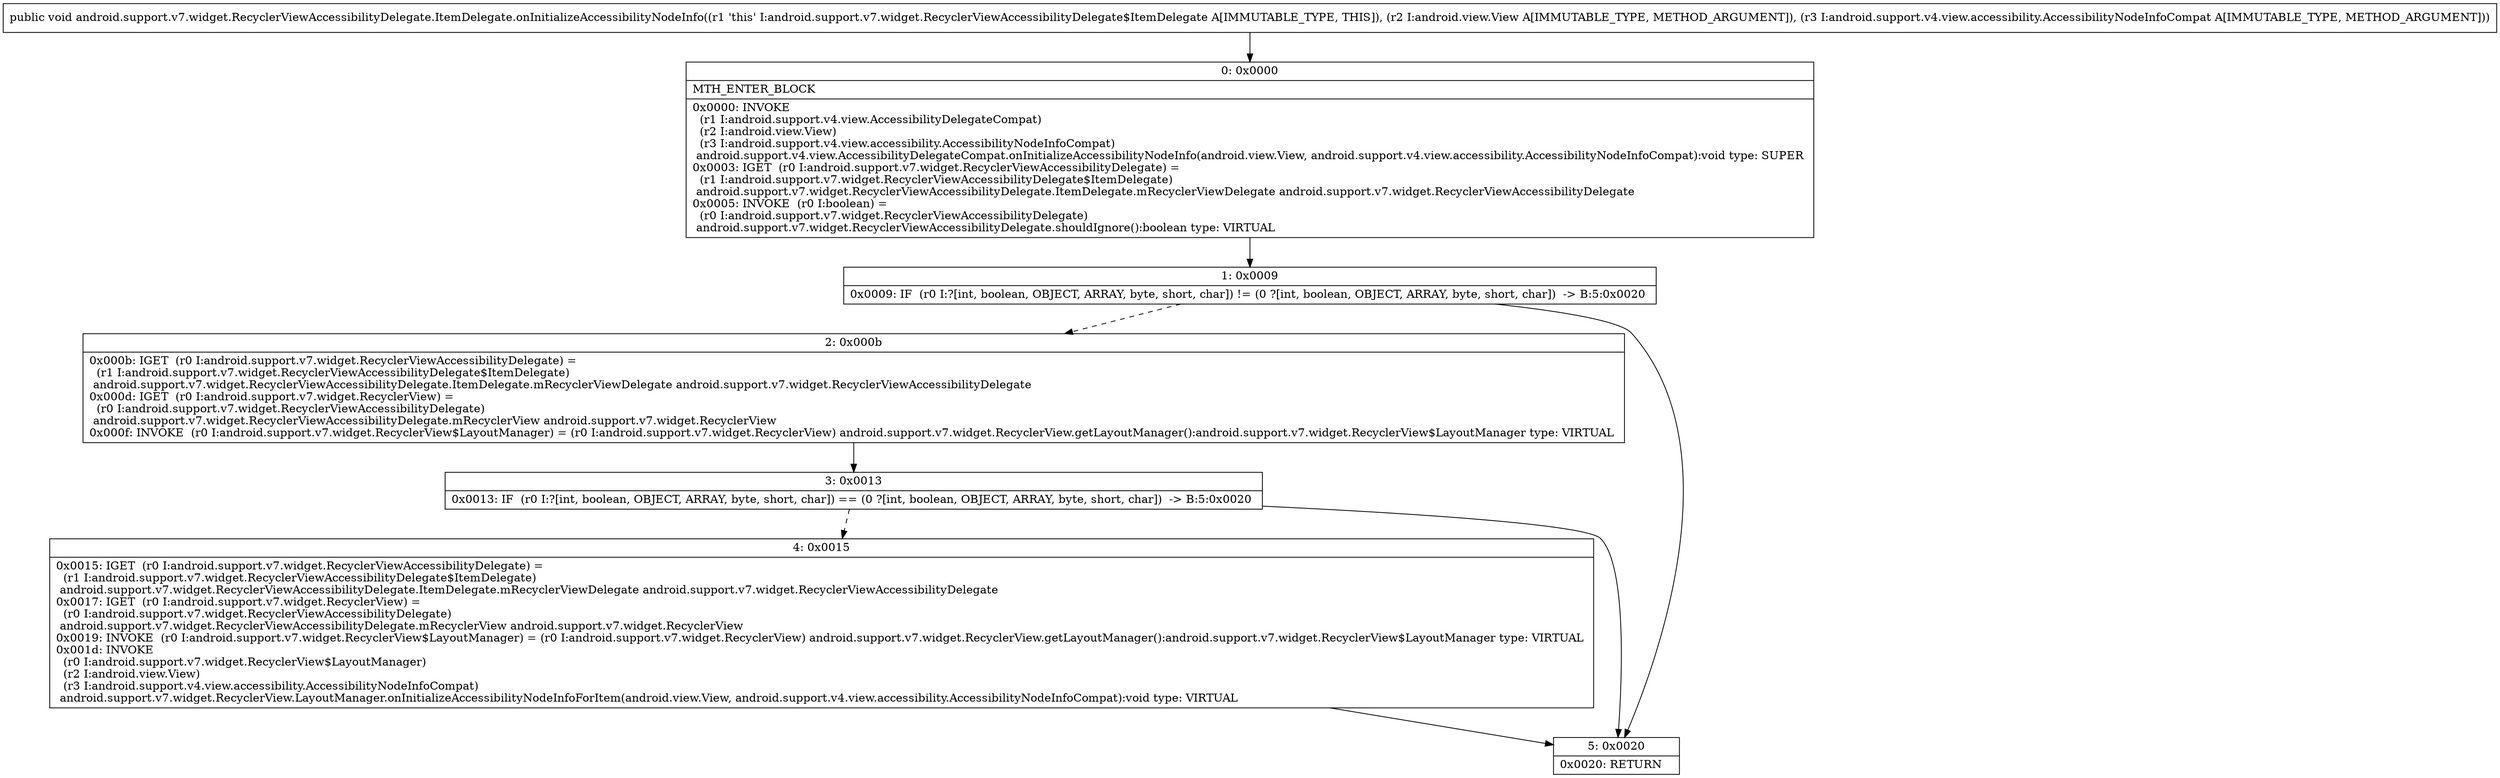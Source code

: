 digraph "CFG forandroid.support.v7.widget.RecyclerViewAccessibilityDelegate.ItemDelegate.onInitializeAccessibilityNodeInfo(Landroid\/view\/View;Landroid\/support\/v4\/view\/accessibility\/AccessibilityNodeInfoCompat;)V" {
Node_0 [shape=record,label="{0\:\ 0x0000|MTH_ENTER_BLOCK\l|0x0000: INVOKE  \l  (r1 I:android.support.v4.view.AccessibilityDelegateCompat)\l  (r2 I:android.view.View)\l  (r3 I:android.support.v4.view.accessibility.AccessibilityNodeInfoCompat)\l android.support.v4.view.AccessibilityDelegateCompat.onInitializeAccessibilityNodeInfo(android.view.View, android.support.v4.view.accessibility.AccessibilityNodeInfoCompat):void type: SUPER \l0x0003: IGET  (r0 I:android.support.v7.widget.RecyclerViewAccessibilityDelegate) = \l  (r1 I:android.support.v7.widget.RecyclerViewAccessibilityDelegate$ItemDelegate)\l android.support.v7.widget.RecyclerViewAccessibilityDelegate.ItemDelegate.mRecyclerViewDelegate android.support.v7.widget.RecyclerViewAccessibilityDelegate \l0x0005: INVOKE  (r0 I:boolean) = \l  (r0 I:android.support.v7.widget.RecyclerViewAccessibilityDelegate)\l android.support.v7.widget.RecyclerViewAccessibilityDelegate.shouldIgnore():boolean type: VIRTUAL \l}"];
Node_1 [shape=record,label="{1\:\ 0x0009|0x0009: IF  (r0 I:?[int, boolean, OBJECT, ARRAY, byte, short, char]) != (0 ?[int, boolean, OBJECT, ARRAY, byte, short, char])  \-\> B:5:0x0020 \l}"];
Node_2 [shape=record,label="{2\:\ 0x000b|0x000b: IGET  (r0 I:android.support.v7.widget.RecyclerViewAccessibilityDelegate) = \l  (r1 I:android.support.v7.widget.RecyclerViewAccessibilityDelegate$ItemDelegate)\l android.support.v7.widget.RecyclerViewAccessibilityDelegate.ItemDelegate.mRecyclerViewDelegate android.support.v7.widget.RecyclerViewAccessibilityDelegate \l0x000d: IGET  (r0 I:android.support.v7.widget.RecyclerView) = \l  (r0 I:android.support.v7.widget.RecyclerViewAccessibilityDelegate)\l android.support.v7.widget.RecyclerViewAccessibilityDelegate.mRecyclerView android.support.v7.widget.RecyclerView \l0x000f: INVOKE  (r0 I:android.support.v7.widget.RecyclerView$LayoutManager) = (r0 I:android.support.v7.widget.RecyclerView) android.support.v7.widget.RecyclerView.getLayoutManager():android.support.v7.widget.RecyclerView$LayoutManager type: VIRTUAL \l}"];
Node_3 [shape=record,label="{3\:\ 0x0013|0x0013: IF  (r0 I:?[int, boolean, OBJECT, ARRAY, byte, short, char]) == (0 ?[int, boolean, OBJECT, ARRAY, byte, short, char])  \-\> B:5:0x0020 \l}"];
Node_4 [shape=record,label="{4\:\ 0x0015|0x0015: IGET  (r0 I:android.support.v7.widget.RecyclerViewAccessibilityDelegate) = \l  (r1 I:android.support.v7.widget.RecyclerViewAccessibilityDelegate$ItemDelegate)\l android.support.v7.widget.RecyclerViewAccessibilityDelegate.ItemDelegate.mRecyclerViewDelegate android.support.v7.widget.RecyclerViewAccessibilityDelegate \l0x0017: IGET  (r0 I:android.support.v7.widget.RecyclerView) = \l  (r0 I:android.support.v7.widget.RecyclerViewAccessibilityDelegate)\l android.support.v7.widget.RecyclerViewAccessibilityDelegate.mRecyclerView android.support.v7.widget.RecyclerView \l0x0019: INVOKE  (r0 I:android.support.v7.widget.RecyclerView$LayoutManager) = (r0 I:android.support.v7.widget.RecyclerView) android.support.v7.widget.RecyclerView.getLayoutManager():android.support.v7.widget.RecyclerView$LayoutManager type: VIRTUAL \l0x001d: INVOKE  \l  (r0 I:android.support.v7.widget.RecyclerView$LayoutManager)\l  (r2 I:android.view.View)\l  (r3 I:android.support.v4.view.accessibility.AccessibilityNodeInfoCompat)\l android.support.v7.widget.RecyclerView.LayoutManager.onInitializeAccessibilityNodeInfoForItem(android.view.View, android.support.v4.view.accessibility.AccessibilityNodeInfoCompat):void type: VIRTUAL \l}"];
Node_5 [shape=record,label="{5\:\ 0x0020|0x0020: RETURN   \l}"];
MethodNode[shape=record,label="{public void android.support.v7.widget.RecyclerViewAccessibilityDelegate.ItemDelegate.onInitializeAccessibilityNodeInfo((r1 'this' I:android.support.v7.widget.RecyclerViewAccessibilityDelegate$ItemDelegate A[IMMUTABLE_TYPE, THIS]), (r2 I:android.view.View A[IMMUTABLE_TYPE, METHOD_ARGUMENT]), (r3 I:android.support.v4.view.accessibility.AccessibilityNodeInfoCompat A[IMMUTABLE_TYPE, METHOD_ARGUMENT])) }"];
MethodNode -> Node_0;
Node_0 -> Node_1;
Node_1 -> Node_2[style=dashed];
Node_1 -> Node_5;
Node_2 -> Node_3;
Node_3 -> Node_4[style=dashed];
Node_3 -> Node_5;
Node_4 -> Node_5;
}

